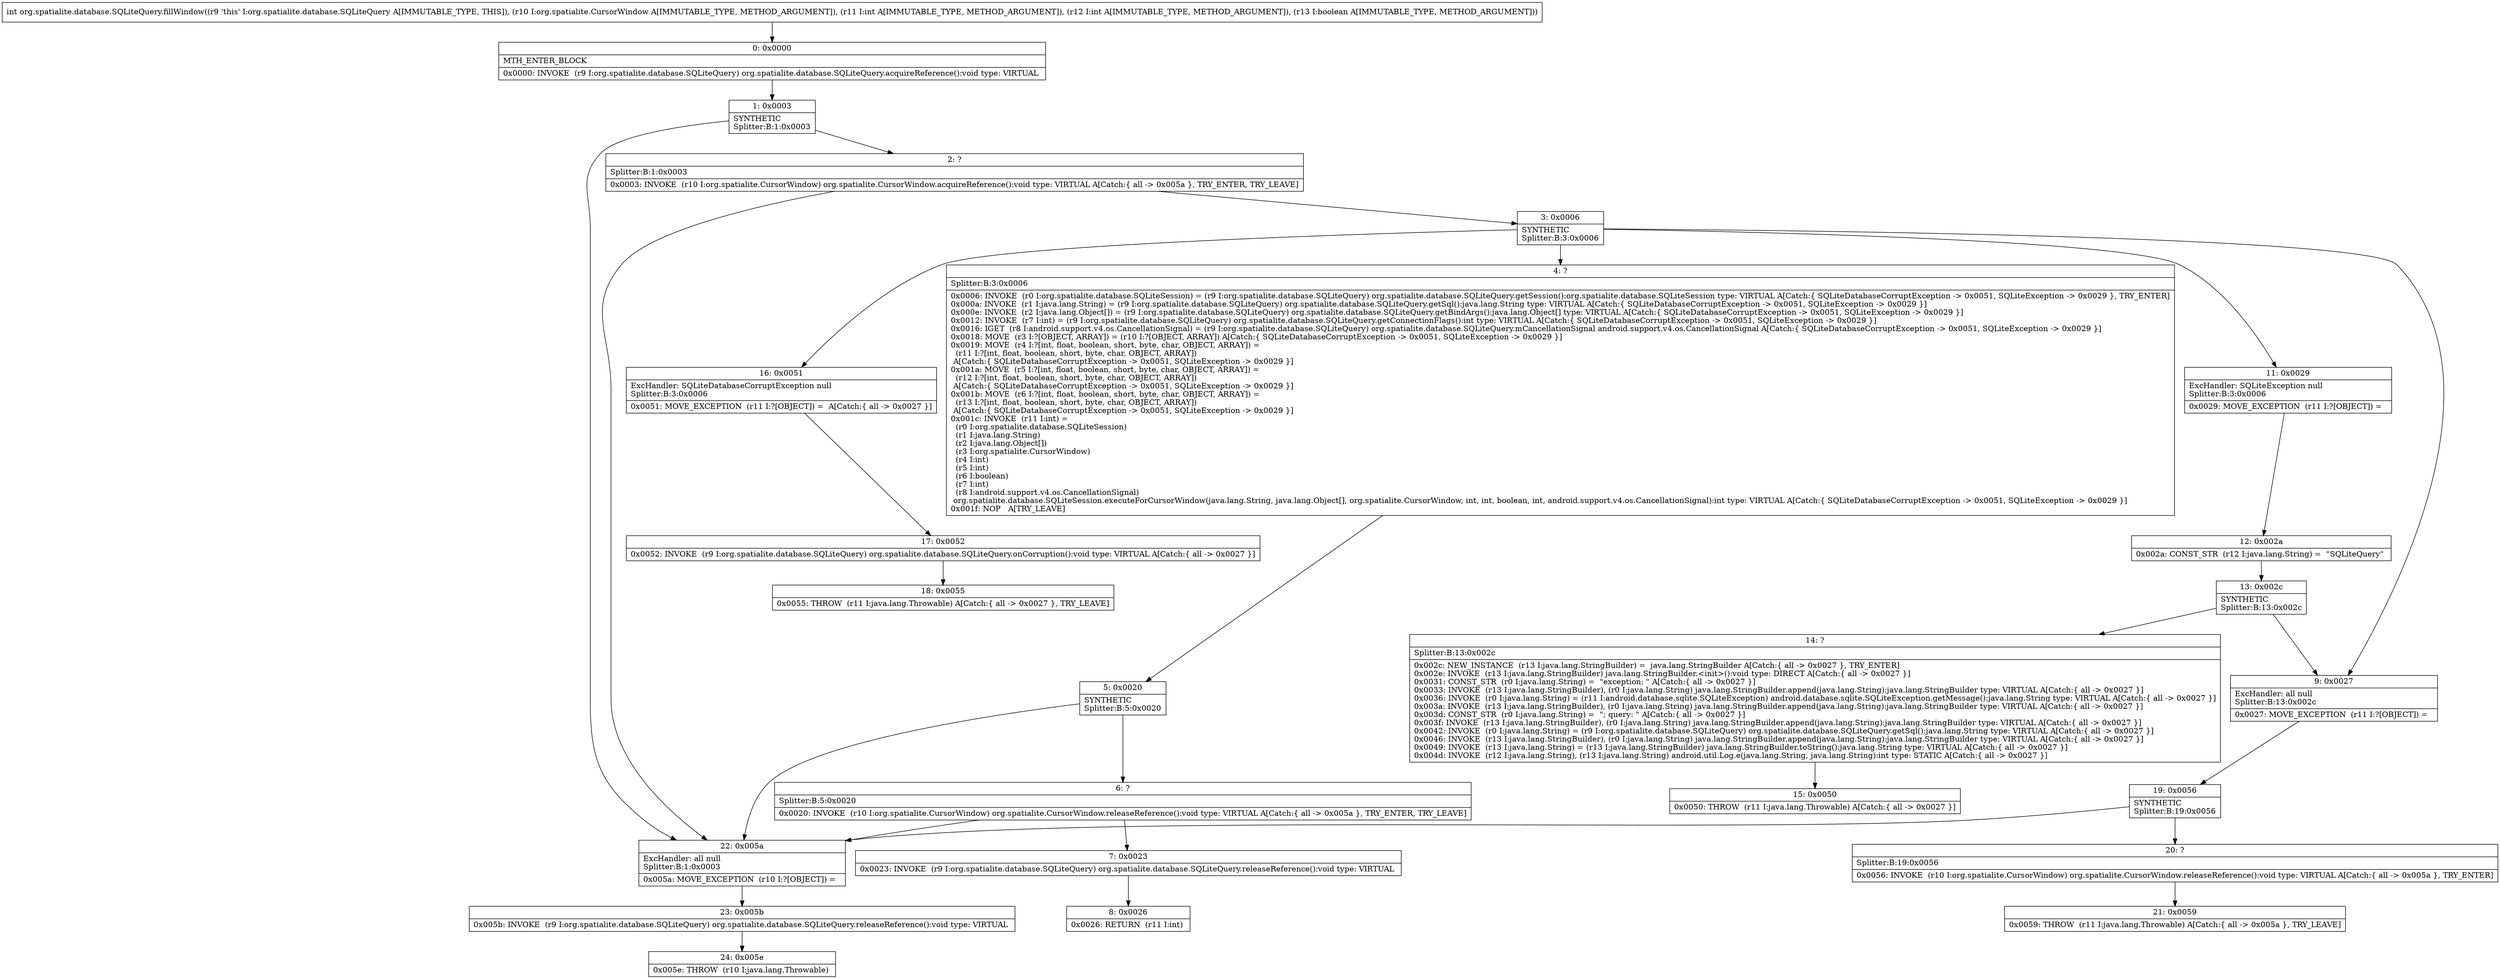 digraph "CFG fororg.spatialite.database.SQLiteQuery.fillWindow(Lorg\/spatialite\/CursorWindow;IIZ)I" {
Node_0 [shape=record,label="{0\:\ 0x0000|MTH_ENTER_BLOCK\l|0x0000: INVOKE  (r9 I:org.spatialite.database.SQLiteQuery) org.spatialite.database.SQLiteQuery.acquireReference():void type: VIRTUAL \l}"];
Node_1 [shape=record,label="{1\:\ 0x0003|SYNTHETIC\lSplitter:B:1:0x0003\l}"];
Node_2 [shape=record,label="{2\:\ ?|Splitter:B:1:0x0003\l|0x0003: INVOKE  (r10 I:org.spatialite.CursorWindow) org.spatialite.CursorWindow.acquireReference():void type: VIRTUAL A[Catch:\{ all \-\> 0x005a \}, TRY_ENTER, TRY_LEAVE]\l}"];
Node_3 [shape=record,label="{3\:\ 0x0006|SYNTHETIC\lSplitter:B:3:0x0006\l}"];
Node_4 [shape=record,label="{4\:\ ?|Splitter:B:3:0x0006\l|0x0006: INVOKE  (r0 I:org.spatialite.database.SQLiteSession) = (r9 I:org.spatialite.database.SQLiteQuery) org.spatialite.database.SQLiteQuery.getSession():org.spatialite.database.SQLiteSession type: VIRTUAL A[Catch:\{ SQLiteDatabaseCorruptException \-\> 0x0051, SQLiteException \-\> 0x0029 \}, TRY_ENTER]\l0x000a: INVOKE  (r1 I:java.lang.String) = (r9 I:org.spatialite.database.SQLiteQuery) org.spatialite.database.SQLiteQuery.getSql():java.lang.String type: VIRTUAL A[Catch:\{ SQLiteDatabaseCorruptException \-\> 0x0051, SQLiteException \-\> 0x0029 \}]\l0x000e: INVOKE  (r2 I:java.lang.Object[]) = (r9 I:org.spatialite.database.SQLiteQuery) org.spatialite.database.SQLiteQuery.getBindArgs():java.lang.Object[] type: VIRTUAL A[Catch:\{ SQLiteDatabaseCorruptException \-\> 0x0051, SQLiteException \-\> 0x0029 \}]\l0x0012: INVOKE  (r7 I:int) = (r9 I:org.spatialite.database.SQLiteQuery) org.spatialite.database.SQLiteQuery.getConnectionFlags():int type: VIRTUAL A[Catch:\{ SQLiteDatabaseCorruptException \-\> 0x0051, SQLiteException \-\> 0x0029 \}]\l0x0016: IGET  (r8 I:android.support.v4.os.CancellationSignal) = (r9 I:org.spatialite.database.SQLiteQuery) org.spatialite.database.SQLiteQuery.mCancellationSignal android.support.v4.os.CancellationSignal A[Catch:\{ SQLiteDatabaseCorruptException \-\> 0x0051, SQLiteException \-\> 0x0029 \}]\l0x0018: MOVE  (r3 I:?[OBJECT, ARRAY]) = (r10 I:?[OBJECT, ARRAY]) A[Catch:\{ SQLiteDatabaseCorruptException \-\> 0x0051, SQLiteException \-\> 0x0029 \}]\l0x0019: MOVE  (r4 I:?[int, float, boolean, short, byte, char, OBJECT, ARRAY]) = \l  (r11 I:?[int, float, boolean, short, byte, char, OBJECT, ARRAY])\l A[Catch:\{ SQLiteDatabaseCorruptException \-\> 0x0051, SQLiteException \-\> 0x0029 \}]\l0x001a: MOVE  (r5 I:?[int, float, boolean, short, byte, char, OBJECT, ARRAY]) = \l  (r12 I:?[int, float, boolean, short, byte, char, OBJECT, ARRAY])\l A[Catch:\{ SQLiteDatabaseCorruptException \-\> 0x0051, SQLiteException \-\> 0x0029 \}]\l0x001b: MOVE  (r6 I:?[int, float, boolean, short, byte, char, OBJECT, ARRAY]) = \l  (r13 I:?[int, float, boolean, short, byte, char, OBJECT, ARRAY])\l A[Catch:\{ SQLiteDatabaseCorruptException \-\> 0x0051, SQLiteException \-\> 0x0029 \}]\l0x001c: INVOKE  (r11 I:int) = \l  (r0 I:org.spatialite.database.SQLiteSession)\l  (r1 I:java.lang.String)\l  (r2 I:java.lang.Object[])\l  (r3 I:org.spatialite.CursorWindow)\l  (r4 I:int)\l  (r5 I:int)\l  (r6 I:boolean)\l  (r7 I:int)\l  (r8 I:android.support.v4.os.CancellationSignal)\l org.spatialite.database.SQLiteSession.executeForCursorWindow(java.lang.String, java.lang.Object[], org.spatialite.CursorWindow, int, int, boolean, int, android.support.v4.os.CancellationSignal):int type: VIRTUAL A[Catch:\{ SQLiteDatabaseCorruptException \-\> 0x0051, SQLiteException \-\> 0x0029 \}]\l0x001f: NOP   A[TRY_LEAVE]\l}"];
Node_5 [shape=record,label="{5\:\ 0x0020|SYNTHETIC\lSplitter:B:5:0x0020\l}"];
Node_6 [shape=record,label="{6\:\ ?|Splitter:B:5:0x0020\l|0x0020: INVOKE  (r10 I:org.spatialite.CursorWindow) org.spatialite.CursorWindow.releaseReference():void type: VIRTUAL A[Catch:\{ all \-\> 0x005a \}, TRY_ENTER, TRY_LEAVE]\l}"];
Node_7 [shape=record,label="{7\:\ 0x0023|0x0023: INVOKE  (r9 I:org.spatialite.database.SQLiteQuery) org.spatialite.database.SQLiteQuery.releaseReference():void type: VIRTUAL \l}"];
Node_8 [shape=record,label="{8\:\ 0x0026|0x0026: RETURN  (r11 I:int) \l}"];
Node_9 [shape=record,label="{9\:\ 0x0027|ExcHandler: all null\lSplitter:B:13:0x002c\l|0x0027: MOVE_EXCEPTION  (r11 I:?[OBJECT]) =  \l}"];
Node_11 [shape=record,label="{11\:\ 0x0029|ExcHandler: SQLiteException null\lSplitter:B:3:0x0006\l|0x0029: MOVE_EXCEPTION  (r11 I:?[OBJECT]) =  \l}"];
Node_12 [shape=record,label="{12\:\ 0x002a|0x002a: CONST_STR  (r12 I:java.lang.String) =  \"SQLiteQuery\" \l}"];
Node_13 [shape=record,label="{13\:\ 0x002c|SYNTHETIC\lSplitter:B:13:0x002c\l}"];
Node_14 [shape=record,label="{14\:\ ?|Splitter:B:13:0x002c\l|0x002c: NEW_INSTANCE  (r13 I:java.lang.StringBuilder) =  java.lang.StringBuilder A[Catch:\{ all \-\> 0x0027 \}, TRY_ENTER]\l0x002e: INVOKE  (r13 I:java.lang.StringBuilder) java.lang.StringBuilder.\<init\>():void type: DIRECT A[Catch:\{ all \-\> 0x0027 \}]\l0x0031: CONST_STR  (r0 I:java.lang.String) =  \"exception: \" A[Catch:\{ all \-\> 0x0027 \}]\l0x0033: INVOKE  (r13 I:java.lang.StringBuilder), (r0 I:java.lang.String) java.lang.StringBuilder.append(java.lang.String):java.lang.StringBuilder type: VIRTUAL A[Catch:\{ all \-\> 0x0027 \}]\l0x0036: INVOKE  (r0 I:java.lang.String) = (r11 I:android.database.sqlite.SQLiteException) android.database.sqlite.SQLiteException.getMessage():java.lang.String type: VIRTUAL A[Catch:\{ all \-\> 0x0027 \}]\l0x003a: INVOKE  (r13 I:java.lang.StringBuilder), (r0 I:java.lang.String) java.lang.StringBuilder.append(java.lang.String):java.lang.StringBuilder type: VIRTUAL A[Catch:\{ all \-\> 0x0027 \}]\l0x003d: CONST_STR  (r0 I:java.lang.String) =  \"; query: \" A[Catch:\{ all \-\> 0x0027 \}]\l0x003f: INVOKE  (r13 I:java.lang.StringBuilder), (r0 I:java.lang.String) java.lang.StringBuilder.append(java.lang.String):java.lang.StringBuilder type: VIRTUAL A[Catch:\{ all \-\> 0x0027 \}]\l0x0042: INVOKE  (r0 I:java.lang.String) = (r9 I:org.spatialite.database.SQLiteQuery) org.spatialite.database.SQLiteQuery.getSql():java.lang.String type: VIRTUAL A[Catch:\{ all \-\> 0x0027 \}]\l0x0046: INVOKE  (r13 I:java.lang.StringBuilder), (r0 I:java.lang.String) java.lang.StringBuilder.append(java.lang.String):java.lang.StringBuilder type: VIRTUAL A[Catch:\{ all \-\> 0x0027 \}]\l0x0049: INVOKE  (r13 I:java.lang.String) = (r13 I:java.lang.StringBuilder) java.lang.StringBuilder.toString():java.lang.String type: VIRTUAL A[Catch:\{ all \-\> 0x0027 \}]\l0x004d: INVOKE  (r12 I:java.lang.String), (r13 I:java.lang.String) android.util.Log.e(java.lang.String, java.lang.String):int type: STATIC A[Catch:\{ all \-\> 0x0027 \}]\l}"];
Node_15 [shape=record,label="{15\:\ 0x0050|0x0050: THROW  (r11 I:java.lang.Throwable) A[Catch:\{ all \-\> 0x0027 \}]\l}"];
Node_16 [shape=record,label="{16\:\ 0x0051|ExcHandler: SQLiteDatabaseCorruptException null\lSplitter:B:3:0x0006\l|0x0051: MOVE_EXCEPTION  (r11 I:?[OBJECT]) =  A[Catch:\{ all \-\> 0x0027 \}]\l}"];
Node_17 [shape=record,label="{17\:\ 0x0052|0x0052: INVOKE  (r9 I:org.spatialite.database.SQLiteQuery) org.spatialite.database.SQLiteQuery.onCorruption():void type: VIRTUAL A[Catch:\{ all \-\> 0x0027 \}]\l}"];
Node_18 [shape=record,label="{18\:\ 0x0055|0x0055: THROW  (r11 I:java.lang.Throwable) A[Catch:\{ all \-\> 0x0027 \}, TRY_LEAVE]\l}"];
Node_19 [shape=record,label="{19\:\ 0x0056|SYNTHETIC\lSplitter:B:19:0x0056\l}"];
Node_20 [shape=record,label="{20\:\ ?|Splitter:B:19:0x0056\l|0x0056: INVOKE  (r10 I:org.spatialite.CursorWindow) org.spatialite.CursorWindow.releaseReference():void type: VIRTUAL A[Catch:\{ all \-\> 0x005a \}, TRY_ENTER]\l}"];
Node_21 [shape=record,label="{21\:\ 0x0059|0x0059: THROW  (r11 I:java.lang.Throwable) A[Catch:\{ all \-\> 0x005a \}, TRY_LEAVE]\l}"];
Node_22 [shape=record,label="{22\:\ 0x005a|ExcHandler: all null\lSplitter:B:1:0x0003\l|0x005a: MOVE_EXCEPTION  (r10 I:?[OBJECT]) =  \l}"];
Node_23 [shape=record,label="{23\:\ 0x005b|0x005b: INVOKE  (r9 I:org.spatialite.database.SQLiteQuery) org.spatialite.database.SQLiteQuery.releaseReference():void type: VIRTUAL \l}"];
Node_24 [shape=record,label="{24\:\ 0x005e|0x005e: THROW  (r10 I:java.lang.Throwable) \l}"];
MethodNode[shape=record,label="{int org.spatialite.database.SQLiteQuery.fillWindow((r9 'this' I:org.spatialite.database.SQLiteQuery A[IMMUTABLE_TYPE, THIS]), (r10 I:org.spatialite.CursorWindow A[IMMUTABLE_TYPE, METHOD_ARGUMENT]), (r11 I:int A[IMMUTABLE_TYPE, METHOD_ARGUMENT]), (r12 I:int A[IMMUTABLE_TYPE, METHOD_ARGUMENT]), (r13 I:boolean A[IMMUTABLE_TYPE, METHOD_ARGUMENT])) }"];
MethodNode -> Node_0;
Node_0 -> Node_1;
Node_1 -> Node_2;
Node_1 -> Node_22;
Node_2 -> Node_3;
Node_2 -> Node_22;
Node_3 -> Node_4;
Node_3 -> Node_16;
Node_3 -> Node_11;
Node_3 -> Node_9;
Node_4 -> Node_5;
Node_5 -> Node_6;
Node_5 -> Node_22;
Node_6 -> Node_7;
Node_6 -> Node_22;
Node_7 -> Node_8;
Node_9 -> Node_19;
Node_11 -> Node_12;
Node_12 -> Node_13;
Node_13 -> Node_14;
Node_13 -> Node_9;
Node_14 -> Node_15;
Node_16 -> Node_17;
Node_17 -> Node_18;
Node_19 -> Node_20;
Node_19 -> Node_22;
Node_20 -> Node_21;
Node_22 -> Node_23;
Node_23 -> Node_24;
}

